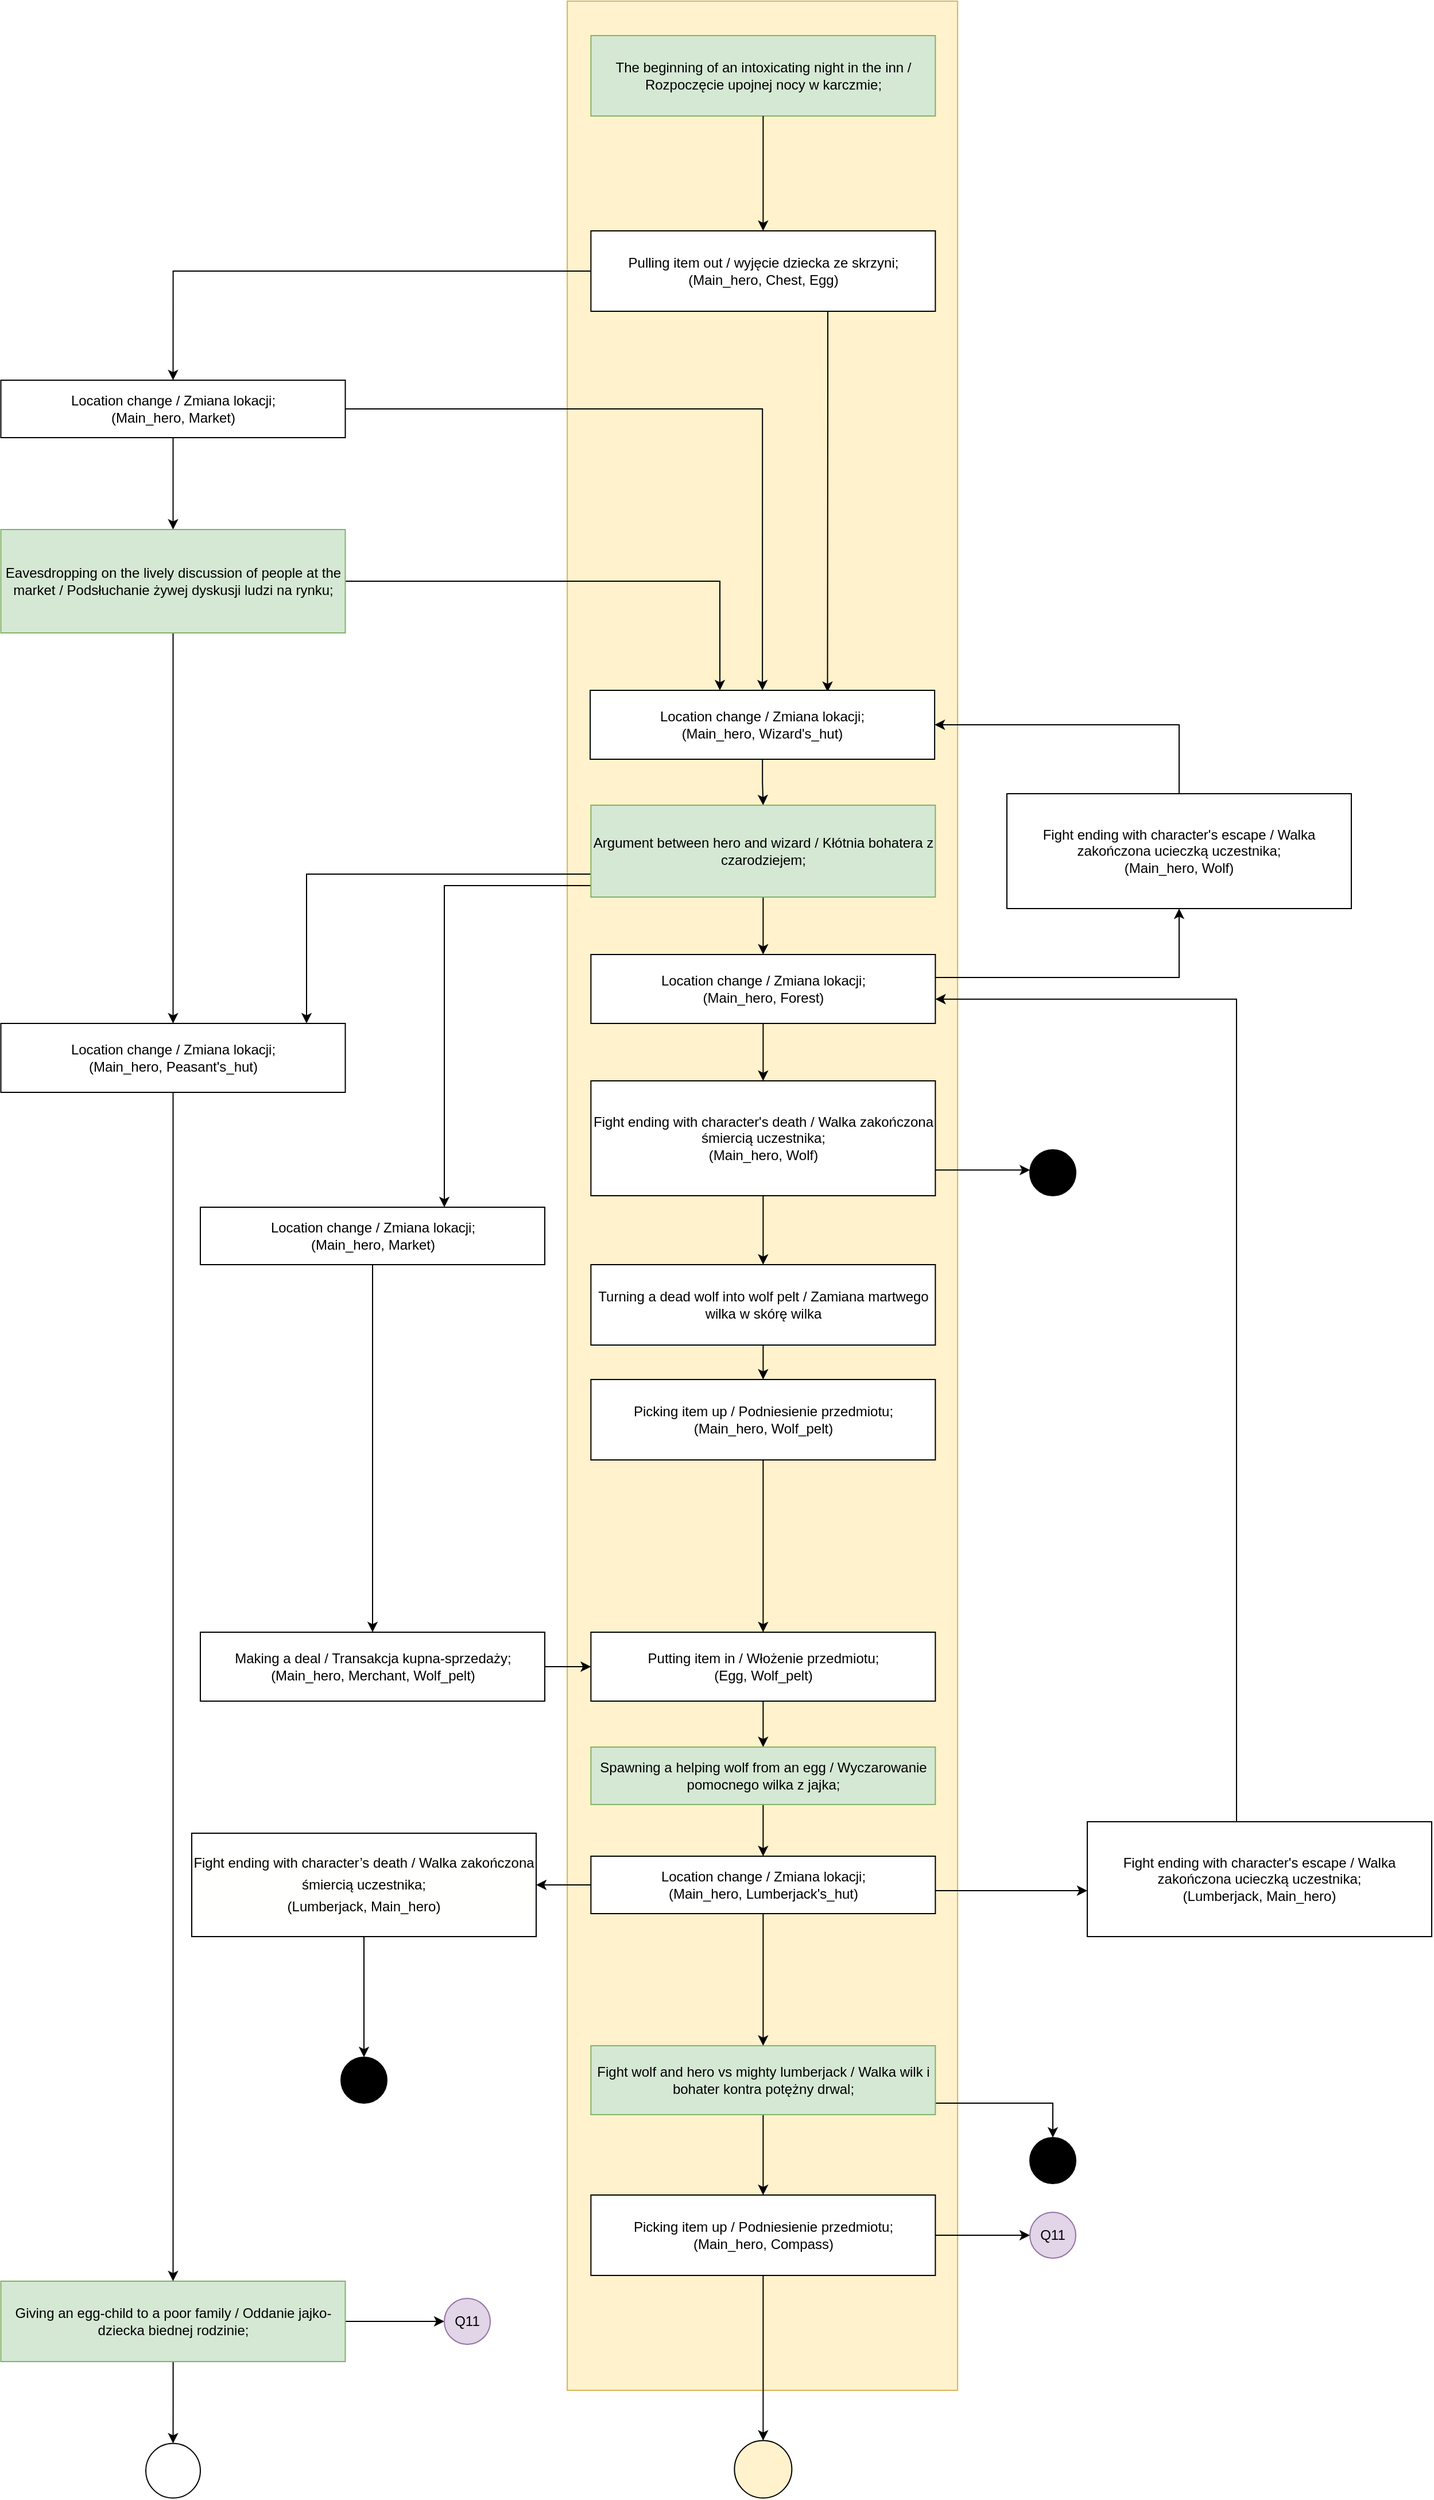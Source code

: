 <mxfile version="20.8.10" type="device"><diagram id="sCXUNewmYJT6j3QdDRjO" name="Strona-1"><mxGraphModel dx="1403" dy="798" grid="1" gridSize="10" guides="1" tooltips="1" connect="1" arrows="1" fold="1" page="1" pageScale="1" pageWidth="3300" pageHeight="4681" math="0" shadow="0"><root><mxCell id="0"/><mxCell id="1" parent="0"/><mxCell id="I20IZk1b_oVyQ-gyRQ1O-70" value="" style="rounded=0;whiteSpace=wrap;html=1;strokeColor=#d6b656;fillColor=#fff2cc;" parent="1" vertex="1"><mxGeometry x="497.06" y="140" width="340" height="2080" as="geometry"/></mxCell><mxCell id="PScil6bDR08YBOtNOC46-1" value="The beginning of an intoxicating night in the inn / Rozpoczęcie upojnej nocy w karczmie;" style="rounded=0;whiteSpace=wrap;html=1;fillColor=#d5e8d4;strokeColor=#82b366;" parent="1" vertex="1"><mxGeometry x="517.69" y="170" width="300" height="70" as="geometry"/></mxCell><mxCell id="I20IZk1b_oVyQ-gyRQ1O-64" style="edgeStyle=orthogonalEdgeStyle;rounded=0;orthogonalLoop=1;jettySize=auto;html=1;entryX=0.5;entryY=0;entryDx=0;entryDy=0;exitX=0.5;exitY=1;exitDx=0;exitDy=0;" parent="1" source="PScil6bDR08YBOtNOC46-1" target="PScil6bDR08YBOtNOC46-4" edge="1"><mxGeometry relative="1" as="geometry"><mxPoint x="673" y="320" as="sourcePoint"/></mxGeometry></mxCell><mxCell id="I20IZk1b_oVyQ-gyRQ1O-24" style="edgeStyle=orthogonalEdgeStyle;rounded=0;orthogonalLoop=1;jettySize=auto;html=1;entryX=0.5;entryY=0;entryDx=0;entryDy=0;" parent="1" source="PScil6bDR08YBOtNOC46-4" target="PScil6bDR08YBOtNOC46-5" edge="1"><mxGeometry relative="1" as="geometry"/></mxCell><mxCell id="Mo4uUBCzUZc1hWUlpZku-2" style="edgeStyle=orthogonalEdgeStyle;rounded=0;orthogonalLoop=1;jettySize=auto;html=1;entryX=0.689;entryY=0.022;entryDx=0;entryDy=0;entryPerimeter=0;" edge="1" parent="1" source="PScil6bDR08YBOtNOC46-4" target="PScil6bDR08YBOtNOC46-7"><mxGeometry relative="1" as="geometry"><Array as="points"><mxPoint x="724" y="470"/><mxPoint x="724" y="470"/></Array></mxGeometry></mxCell><mxCell id="PScil6bDR08YBOtNOC46-4" value="Pulling item out / wyjęcie dziecka ze skrzyni;&lt;br&gt;(Main_hero, Chest, Egg)" style="rounded=0;whiteSpace=wrap;html=1;" parent="1" vertex="1"><mxGeometry x="517.69" y="340" width="300" height="70" as="geometry"/></mxCell><mxCell id="I20IZk1b_oVyQ-gyRQ1O-25" style="edgeStyle=orthogonalEdgeStyle;rounded=0;orthogonalLoop=1;jettySize=auto;html=1;entryX=0.5;entryY=0;entryDx=0;entryDy=0;" parent="1" source="PScil6bDR08YBOtNOC46-5" target="PScil6bDR08YBOtNOC46-6" edge="1"><mxGeometry relative="1" as="geometry"/></mxCell><mxCell id="Mo4uUBCzUZc1hWUlpZku-1" style="edgeStyle=orthogonalEdgeStyle;rounded=0;orthogonalLoop=1;jettySize=auto;html=1;entryX=0.5;entryY=0;entryDx=0;entryDy=0;" edge="1" parent="1" source="PScil6bDR08YBOtNOC46-5" target="PScil6bDR08YBOtNOC46-7"><mxGeometry relative="1" as="geometry"/></mxCell><mxCell id="PScil6bDR08YBOtNOC46-5" value="Location change / Zmiana lokacji;&lt;br&gt;(Main_hero, Market)" style="rounded=0;whiteSpace=wrap;html=1;" parent="1" vertex="1"><mxGeometry x="3.75" y="470" width="300" height="50" as="geometry"/></mxCell><mxCell id="I20IZk1b_oVyQ-gyRQ1O-26" style="edgeStyle=orthogonalEdgeStyle;rounded=0;orthogonalLoop=1;jettySize=auto;html=1;" parent="1" source="PScil6bDR08YBOtNOC46-6" target="PScil6bDR08YBOtNOC46-7" edge="1"><mxGeometry relative="1" as="geometry"><Array as="points"><mxPoint x="630" y="645"/></Array></mxGeometry></mxCell><mxCell id="I20IZk1b_oVyQ-gyRQ1O-42" style="edgeStyle=orthogonalEdgeStyle;rounded=0;orthogonalLoop=1;jettySize=auto;html=1;" parent="1" source="PScil6bDR08YBOtNOC46-6" target="I20IZk1b_oVyQ-gyRQ1O-4" edge="1"><mxGeometry relative="1" as="geometry"/></mxCell><mxCell id="PScil6bDR08YBOtNOC46-6" value="Eavesdropping on the lively discussion of people at the market / Podsłuchanie żywej dyskusji ludzi na rynku;" style="rounded=0;whiteSpace=wrap;html=1;fillColor=#d5e8d4;strokeColor=#82b366;" parent="1" vertex="1"><mxGeometry x="3.75" y="600" width="300" height="90" as="geometry"/></mxCell><mxCell id="P32bxCV0CZjJGW05coNk-10" style="edgeStyle=orthogonalEdgeStyle;rounded=0;orthogonalLoop=1;jettySize=auto;html=1;entryX=0.5;entryY=0;entryDx=0;entryDy=0;" parent="1" source="PScil6bDR08YBOtNOC46-7" target="PScil6bDR08YBOtNOC46-8" edge="1"><mxGeometry relative="1" as="geometry"/></mxCell><mxCell id="PScil6bDR08YBOtNOC46-7" value="Location change / Zmiana lokacji;&lt;br&gt;(Main_hero, Wizard's_hut)" style="rounded=0;whiteSpace=wrap;html=1;" parent="1" vertex="1"><mxGeometry x="517.06" y="740" width="300" height="60" as="geometry"/></mxCell><mxCell id="I20IZk1b_oVyQ-gyRQ1O-43" style="edgeStyle=orthogonalEdgeStyle;rounded=0;orthogonalLoop=1;jettySize=auto;html=1;" parent="1" source="PScil6bDR08YBOtNOC46-8" target="I20IZk1b_oVyQ-gyRQ1O-4" edge="1"><mxGeometry relative="1" as="geometry"><Array as="points"><mxPoint x="270" y="900"/></Array></mxGeometry></mxCell><mxCell id="I20IZk1b_oVyQ-gyRQ1O-47" style="edgeStyle=orthogonalEdgeStyle;rounded=0;orthogonalLoop=1;jettySize=auto;html=1;" parent="1" source="PScil6bDR08YBOtNOC46-8" target="PScil6bDR08YBOtNOC46-13" edge="1"><mxGeometry relative="1" as="geometry"><Array as="points"><mxPoint x="390" y="910"/></Array></mxGeometry></mxCell><mxCell id="P32bxCV0CZjJGW05coNk-12" style="edgeStyle=orthogonalEdgeStyle;rounded=0;orthogonalLoop=1;jettySize=auto;html=1;" parent="1" source="PScil6bDR08YBOtNOC46-8" target="PScil6bDR08YBOtNOC46-11" edge="1"><mxGeometry relative="1" as="geometry"/></mxCell><mxCell id="PScil6bDR08YBOtNOC46-8" value="Argument between hero and wizard / Kłótnia bohatera z czarodziejem;" style="rounded=0;whiteSpace=wrap;html=1;fillColor=#d5e8d4;strokeColor=#82b366;" parent="1" vertex="1"><mxGeometry x="517.69" y="840" width="300" height="80" as="geometry"/></mxCell><mxCell id="I20IZk1b_oVyQ-gyRQ1O-73" style="edgeStyle=orthogonalEdgeStyle;rounded=0;orthogonalLoop=1;jettySize=auto;html=1;" parent="1" source="PScil6bDR08YBOtNOC46-9" target="I20IZk1b_oVyQ-gyRQ1O-72" edge="1"><mxGeometry relative="1" as="geometry"/></mxCell><mxCell id="P32bxCV0CZjJGW05coNk-8" style="edgeStyle=orthogonalEdgeStyle;rounded=0;orthogonalLoop=1;jettySize=auto;html=1;" parent="1" source="PScil6bDR08YBOtNOC46-9" target="P32bxCV0CZjJGW05coNk-7" edge="1"><mxGeometry relative="1" as="geometry"/></mxCell><mxCell id="PScil6bDR08YBOtNOC46-9" value="Giving an egg-child to a poor family / Oddanie jajko-dziecka biednej rodzinie;" style="rounded=0;whiteSpace=wrap;html=1;fillColor=#d5e8d4;strokeColor=#82b366;" parent="1" vertex="1"><mxGeometry x="3.75" y="2125" width="300" height="70" as="geometry"/></mxCell><mxCell id="I20IZk1b_oVyQ-gyRQ1O-49" style="edgeStyle=orthogonalEdgeStyle;rounded=0;orthogonalLoop=1;jettySize=auto;html=1;entryX=0;entryY=0.5;entryDx=0;entryDy=0;" parent="1" source="PScil6bDR08YBOtNOC46-10" target="PScil6bDR08YBOtNOC46-19" edge="1"><mxGeometry relative="1" as="geometry"><mxPoint x="517.69" y="1495" as="targetPoint"/></mxGeometry></mxCell><mxCell id="PScil6bDR08YBOtNOC46-10" value="Making a deal / Transakcja kupna-sprzedaży;&lt;br&gt;(Main_hero, Merchant, Wolf_pelt)" style="rounded=0;whiteSpace=wrap;html=1;" parent="1" vertex="1"><mxGeometry x="177.5" y="1560" width="300" height="60" as="geometry"/></mxCell><mxCell id="I20IZk1b_oVyQ-gyRQ1O-29" style="edgeStyle=orthogonalEdgeStyle;rounded=0;orthogonalLoop=1;jettySize=auto;html=1;entryX=0.5;entryY=0;entryDx=0;entryDy=0;" parent="1" source="PScil6bDR08YBOtNOC46-11" target="PScil6bDR08YBOtNOC46-12" edge="1"><mxGeometry relative="1" as="geometry"/></mxCell><mxCell id="I20IZk1b_oVyQ-gyRQ1O-56" style="edgeStyle=orthogonalEdgeStyle;rounded=0;orthogonalLoop=1;jettySize=auto;html=1;" parent="1" source="PScil6bDR08YBOtNOC46-11" target="I20IZk1b_oVyQ-gyRQ1O-52" edge="1"><mxGeometry relative="1" as="geometry"><Array as="points"><mxPoint x="1030" y="990"/></Array></mxGeometry></mxCell><mxCell id="PScil6bDR08YBOtNOC46-11" value="Location change / Zmiana lokacji;&lt;br&gt;(Main_hero, Forest)" style="rounded=0;whiteSpace=wrap;html=1;" parent="1" vertex="1"><mxGeometry x="517.69" y="970" width="300" height="60" as="geometry"/></mxCell><mxCell id="I20IZk1b_oVyQ-gyRQ1O-30" style="edgeStyle=orthogonalEdgeStyle;rounded=0;orthogonalLoop=1;jettySize=auto;html=1;entryX=0.5;entryY=0;entryDx=0;entryDy=0;" parent="1" source="PScil6bDR08YBOtNOC46-12" target="PScil6bDR08YBOtNOC46-14" edge="1"><mxGeometry relative="1" as="geometry"/></mxCell><mxCell id="I20IZk1b_oVyQ-gyRQ1O-69" style="edgeStyle=orthogonalEdgeStyle;rounded=0;orthogonalLoop=1;jettySize=auto;html=1;" parent="1" source="PScil6bDR08YBOtNOC46-12" target="I20IZk1b_oVyQ-gyRQ1O-54" edge="1"><mxGeometry relative="1" as="geometry"><Array as="points"><mxPoint x="740" y="1160"/><mxPoint x="740" y="1160"/></Array></mxGeometry></mxCell><mxCell id="PScil6bDR08YBOtNOC46-12" value="Fight ending with character's death / Walka zakończona śmiercią uczestnika;&lt;br&gt;(Main_hero, Wolf)" style="rounded=0;whiteSpace=wrap;html=1;" parent="1" vertex="1"><mxGeometry x="517.69" y="1080" width="300" height="100" as="geometry"/></mxCell><mxCell id="I20IZk1b_oVyQ-gyRQ1O-48" style="edgeStyle=orthogonalEdgeStyle;rounded=0;orthogonalLoop=1;jettySize=auto;html=1;" parent="1" source="PScil6bDR08YBOtNOC46-13" target="PScil6bDR08YBOtNOC46-10" edge="1"><mxGeometry relative="1" as="geometry"/></mxCell><mxCell id="PScil6bDR08YBOtNOC46-13" value="Location change / Zmiana lokacji;&lt;br&gt;(Main_hero, Market)" style="rounded=0;whiteSpace=wrap;html=1;" parent="1" vertex="1"><mxGeometry x="177.5" y="1190" width="300" height="50" as="geometry"/></mxCell><mxCell id="I20IZk1b_oVyQ-gyRQ1O-31" style="edgeStyle=orthogonalEdgeStyle;rounded=0;orthogonalLoop=1;jettySize=auto;html=1;entryX=0.5;entryY=0;entryDx=0;entryDy=0;" parent="1" source="PScil6bDR08YBOtNOC46-14" target="PScil6bDR08YBOtNOC46-15" edge="1"><mxGeometry relative="1" as="geometry"/></mxCell><mxCell id="PScil6bDR08YBOtNOC46-14" value="Turning a dead wolf into wolf pelt / Zamiana martwego wilka w skórę wilka" style="rounded=0;whiteSpace=wrap;html=1;" parent="1" vertex="1"><mxGeometry x="517.69" y="1240" width="300" height="70" as="geometry"/></mxCell><mxCell id="I20IZk1b_oVyQ-gyRQ1O-32" style="edgeStyle=orthogonalEdgeStyle;rounded=0;orthogonalLoop=1;jettySize=auto;html=1;entryX=0.5;entryY=0;entryDx=0;entryDy=0;" parent="1" source="PScil6bDR08YBOtNOC46-15" target="PScil6bDR08YBOtNOC46-19" edge="1"><mxGeometry relative="1" as="geometry"><Array as="points"/><mxPoint x="667.69" y="1470" as="targetPoint"/></mxGeometry></mxCell><mxCell id="PScil6bDR08YBOtNOC46-15" value="Picking item up / Podniesienie przedmiotu;&lt;br&gt;(Main_hero, Wolf_pelt)" style="rounded=0;whiteSpace=wrap;html=1;" parent="1" vertex="1"><mxGeometry x="517.69" y="1340" width="300" height="70" as="geometry"/></mxCell><mxCell id="P32bxCV0CZjJGW05coNk-15" style="edgeStyle=orthogonalEdgeStyle;rounded=0;orthogonalLoop=1;jettySize=auto;html=1;" parent="1" source="PScil6bDR08YBOtNOC46-19" target="PScil6bDR08YBOtNOC46-23" edge="1"><mxGeometry relative="1" as="geometry"/></mxCell><mxCell id="PScil6bDR08YBOtNOC46-19" value="Putting item in / Włożenie przedmiotu;&lt;br&gt;(Egg, Wolf_pelt)" style="rounded=0;whiteSpace=wrap;html=1;" parent="1" vertex="1"><mxGeometry x="517.69" y="1560" width="300" height="60" as="geometry"/></mxCell><mxCell id="xSerr6F36NnZc5ic7j8R-9" style="edgeStyle=orthogonalEdgeStyle;rounded=0;orthogonalLoop=1;jettySize=auto;html=1;fontFamily=Helvetica;fontSize=12;" parent="1" source="PScil6bDR08YBOtNOC46-20" target="xSerr6F36NnZc5ic7j8R-1" edge="1"><mxGeometry relative="1" as="geometry"/></mxCell><mxCell id="xSerr6F36NnZc5ic7j8R-12" style="edgeStyle=orthogonalEdgeStyle;rounded=0;orthogonalLoop=1;jettySize=auto;html=1;fontFamily=Helvetica;fontSize=12;" parent="1" source="PScil6bDR08YBOtNOC46-20" target="xSerr6F36NnZc5ic7j8R-11" edge="1"><mxGeometry relative="1" as="geometry"><Array as="points"><mxPoint x="900" y="1785"/><mxPoint x="900" y="1785"/></Array></mxGeometry></mxCell><mxCell id="PScil6bDR08YBOtNOC46-20" value="Location change / Zmiana lokacji;&lt;br&gt;(Main_hero, Lumberjack's_hut)" style="rounded=0;whiteSpace=wrap;html=1;" parent="1" vertex="1"><mxGeometry x="517.69" y="1755" width="300" height="50" as="geometry"/></mxCell><mxCell id="I20IZk1b_oVyQ-gyRQ1O-39" style="edgeStyle=orthogonalEdgeStyle;rounded=0;orthogonalLoop=1;jettySize=auto;html=1;entryX=0.5;entryY=0;entryDx=0;entryDy=0;" parent="1" source="PScil6bDR08YBOtNOC46-21" target="PScil6bDR08YBOtNOC46-22" edge="1"><mxGeometry relative="1" as="geometry"/></mxCell><mxCell id="I20IZk1b_oVyQ-gyRQ1O-68" style="edgeStyle=orthogonalEdgeStyle;rounded=0;orthogonalLoop=1;jettySize=auto;html=1;" parent="1" source="PScil6bDR08YBOtNOC46-21" target="I20IZk1b_oVyQ-gyRQ1O-67" edge="1"><mxGeometry relative="1" as="geometry"><Array as="points"><mxPoint x="779" y="1970"/><mxPoint x="779" y="1970"/></Array></mxGeometry></mxCell><mxCell id="PScil6bDR08YBOtNOC46-21" value="Fight wolf and hero vs mighty lumberjack / Walka wilk i bohater kontra potężny drwal;" style="rounded=0;whiteSpace=wrap;html=1;fillColor=#d5e8d4;strokeColor=#82b366;" parent="1" vertex="1"><mxGeometry x="517.69" y="1920" width="300" height="60" as="geometry"/></mxCell><mxCell id="P32bxCV0CZjJGW05coNk-9" style="edgeStyle=orthogonalEdgeStyle;rounded=0;orthogonalLoop=1;jettySize=auto;html=1;entryX=0.5;entryY=0;entryDx=0;entryDy=0;" parent="1" source="PScil6bDR08YBOtNOC46-22" target="I20IZk1b_oVyQ-gyRQ1O-2" edge="1"><mxGeometry relative="1" as="geometry"/></mxCell><mxCell id="P32bxCV0CZjJGW05coNk-24" style="edgeStyle=orthogonalEdgeStyle;rounded=0;orthogonalLoop=1;jettySize=auto;html=1;entryX=0;entryY=0.5;entryDx=0;entryDy=0;" parent="1" source="PScil6bDR08YBOtNOC46-22" target="P32bxCV0CZjJGW05coNk-4" edge="1"><mxGeometry relative="1" as="geometry"/></mxCell><mxCell id="PScil6bDR08YBOtNOC46-22" value="Picking item up / Podniesienie przedmiotu;&lt;br&gt;(Main_hero, Compass)" style="rounded=0;whiteSpace=wrap;html=1;" parent="1" vertex="1"><mxGeometry x="517.69" y="2050" width="300" height="70" as="geometry"/></mxCell><mxCell id="P32bxCV0CZjJGW05coNk-16" style="edgeStyle=orthogonalEdgeStyle;rounded=0;orthogonalLoop=1;jettySize=auto;html=1;entryX=0.5;entryY=0;entryDx=0;entryDy=0;" parent="1" source="PScil6bDR08YBOtNOC46-23" target="PScil6bDR08YBOtNOC46-20" edge="1"><mxGeometry relative="1" as="geometry"/></mxCell><mxCell id="PScil6bDR08YBOtNOC46-23" value="Spawning a helping wolf from an egg / Wyczarowanie pomocnego wilka z jajka;" style="rounded=0;whiteSpace=wrap;html=1;fillColor=#d5e8d4;strokeColor=#82b366;" parent="1" vertex="1"><mxGeometry x="517.69" y="1660" width="300" height="50" as="geometry"/></mxCell><mxCell id="I20IZk1b_oVyQ-gyRQ1O-38" style="edgeStyle=orthogonalEdgeStyle;rounded=0;orthogonalLoop=1;jettySize=auto;html=1;exitX=0.5;exitY=1;exitDx=0;exitDy=0;" parent="1" source="PScil6bDR08YBOtNOC46-20" target="PScil6bDR08YBOtNOC46-21" edge="1"><mxGeometry relative="1" as="geometry"><mxPoint x="672" y="1870" as="targetPoint"/><mxPoint x="658.4" y="1860" as="sourcePoint"/></mxGeometry></mxCell><mxCell id="I20IZk1b_oVyQ-gyRQ1O-2" value="" style="ellipse;whiteSpace=wrap;html=1;aspect=fixed;fillColor=#fff2cc;strokeColor=#000000;" parent="1" vertex="1"><mxGeometry x="642.69" y="2263.75" width="50" height="50" as="geometry"/></mxCell><mxCell id="I20IZk1b_oVyQ-gyRQ1O-44" style="edgeStyle=orthogonalEdgeStyle;rounded=0;orthogonalLoop=1;jettySize=auto;html=1;entryX=0.5;entryY=0;entryDx=0;entryDy=0;" parent="1" source="I20IZk1b_oVyQ-gyRQ1O-4" target="PScil6bDR08YBOtNOC46-9" edge="1"><mxGeometry relative="1" as="geometry"/></mxCell><mxCell id="I20IZk1b_oVyQ-gyRQ1O-4" value="Location change / Zmiana lokacji;&lt;br&gt;(Main_hero, Peasant's_hut)" style="rounded=0;whiteSpace=wrap;html=1;strokeColor=#000000;" parent="1" vertex="1"><mxGeometry x="3.75" y="1030" width="300" height="60" as="geometry"/></mxCell><mxCell id="I20IZk1b_oVyQ-gyRQ1O-61" style="edgeStyle=orthogonalEdgeStyle;rounded=0;orthogonalLoop=1;jettySize=auto;html=1;entryX=1;entryY=0.5;entryDx=0;entryDy=0;exitX=0.5;exitY=0;exitDx=0;exitDy=0;" parent="1" source="I20IZk1b_oVyQ-gyRQ1O-52" target="PScil6bDR08YBOtNOC46-7" edge="1"><mxGeometry relative="1" as="geometry"><mxPoint x="995" y="840" as="targetPoint"/><Array as="points"><mxPoint x="1030" y="770"/></Array></mxGeometry></mxCell><mxCell id="I20IZk1b_oVyQ-gyRQ1O-52" value="Fight ending with character's escape / Walka zakończona ucieczką uczestnika;&lt;br&gt;(Main_hero, Wolf)" style="rounded=0;whiteSpace=wrap;html=1;strokeColor=#000000;" parent="1" vertex="1"><mxGeometry x="880" y="830" width="300" height="100" as="geometry"/></mxCell><mxCell id="I20IZk1b_oVyQ-gyRQ1O-54" value="" style="ellipse;whiteSpace=wrap;html=1;aspect=fixed;fillColor=#000000;" parent="1" vertex="1"><mxGeometry x="900" y="1140" width="40" height="40" as="geometry"/></mxCell><mxCell id="I20IZk1b_oVyQ-gyRQ1O-67" value="" style="ellipse;whiteSpace=wrap;html=1;aspect=fixed;strokeColor=#000000;fillColor=#000000;" parent="1" vertex="1"><mxGeometry x="900" y="2000" width="40" height="40" as="geometry"/></mxCell><mxCell id="I20IZk1b_oVyQ-gyRQ1O-72" value="" style="ellipse;whiteSpace=wrap;html=1;aspect=fixed;" parent="1" vertex="1"><mxGeometry x="130" y="2266.25" width="47.5" height="47.5" as="geometry"/></mxCell><mxCell id="xSerr6F36NnZc5ic7j8R-5" style="edgeStyle=orthogonalEdgeStyle;rounded=0;orthogonalLoop=1;jettySize=auto;html=1;fontFamily=Helvetica;fontSize=12;" parent="1" source="xSerr6F36NnZc5ic7j8R-1" target="xSerr6F36NnZc5ic7j8R-4" edge="1"><mxGeometry relative="1" as="geometry"/></mxCell><mxCell id="xSerr6F36NnZc5ic7j8R-1" value="&lt;div style=&quot;background-color: rgb(255, 255, 254); line-height: 19px;&quot;&gt;&lt;font style=&quot;font-size: 12px;&quot;&gt;Fight ending with character’s death / Walka zakończona śmiercią uczestnika;&lt;/font&gt;&lt;/div&gt;&lt;div style=&quot;background-color: rgb(255, 255, 254); line-height: 19px;&quot;&gt;&lt;font style=&quot;font-size: 12px;&quot;&gt;(Lumberjack, Main_hero)&lt;/font&gt;&lt;/div&gt;" style="rounded=0;whiteSpace=wrap;html=1;strokeColor=#000000;fillColor=#FFFFFF;" parent="1" vertex="1"><mxGeometry x="170" y="1735" width="300" height="90" as="geometry"/></mxCell><mxCell id="xSerr6F36NnZc5ic7j8R-4" value="" style="ellipse;whiteSpace=wrap;html=1;aspect=fixed;strokeColor=#000000;fillColor=#000000;" parent="1" vertex="1"><mxGeometry x="300" y="1930" width="40" height="40" as="geometry"/></mxCell><mxCell id="Mo4uUBCzUZc1hWUlpZku-3" style="edgeStyle=orthogonalEdgeStyle;rounded=0;orthogonalLoop=1;jettySize=auto;html=1;entryX=1;entryY=0.648;entryDx=0;entryDy=0;entryPerimeter=0;" edge="1" parent="1" source="xSerr6F36NnZc5ic7j8R-11" target="PScil6bDR08YBOtNOC46-11"><mxGeometry relative="1" as="geometry"><Array as="points"><mxPoint x="1080" y="1009"/></Array></mxGeometry></mxCell><mxCell id="xSerr6F36NnZc5ic7j8R-11" value="Fight ending with character's escape / Walka zakończona ucieczką uczestnika;&lt;br&gt;(Lumberjack, Main_hero)" style="rounded=0;whiteSpace=wrap;html=1;strokeColor=#000000;" parent="1" vertex="1"><mxGeometry x="950" y="1725" width="300" height="100" as="geometry"/></mxCell><mxCell id="P32bxCV0CZjJGW05coNk-4" value="Q11" style="ellipse;whiteSpace=wrap;html=1;aspect=fixed;strokeColor=#9673a6;fillColor=#e1d5e7;" parent="1" vertex="1"><mxGeometry x="900" y="2065" width="40" height="40" as="geometry"/></mxCell><mxCell id="P32bxCV0CZjJGW05coNk-7" value="Q11" style="ellipse;whiteSpace=wrap;html=1;aspect=fixed;strokeColor=#9673a6;fillColor=#e1d5e7;" parent="1" vertex="1"><mxGeometry x="390" y="2140" width="40" height="40" as="geometry"/></mxCell></root></mxGraphModel></diagram></mxfile>